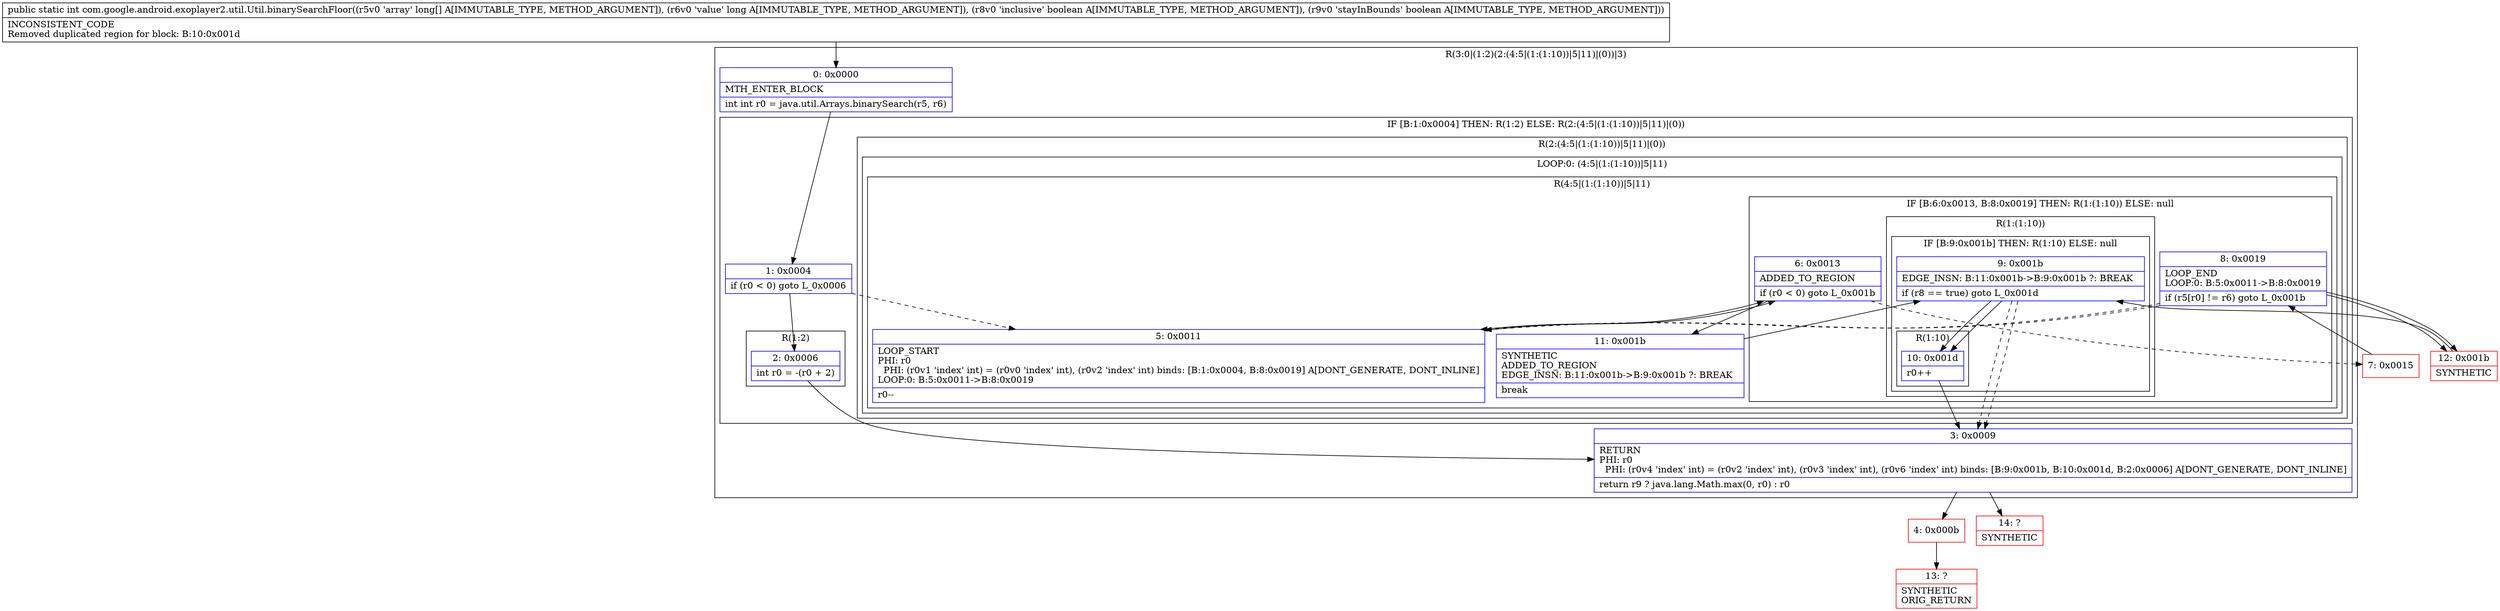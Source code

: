 digraph "CFG forcom.google.android.exoplayer2.util.Util.binarySearchFloor([JJZZ)I" {
subgraph cluster_Region_1522502968 {
label = "R(3:0|(1:2)(2:(4:5|(1:(1:10))|5|11)|(0))|3)";
node [shape=record,color=blue];
Node_0 [shape=record,label="{0\:\ 0x0000|MTH_ENTER_BLOCK\l|int int r0 = java.util.Arrays.binarySearch(r5, r6)\l}"];
subgraph cluster_IfRegion_481902338 {
label = "IF [B:1:0x0004] THEN: R(1:2) ELSE: R(2:(4:5|(1:(1:10))|5|11)|(0))";
node [shape=record,color=blue];
Node_1 [shape=record,label="{1\:\ 0x0004|if (r0 \< 0) goto L_0x0006\l}"];
subgraph cluster_Region_977904446 {
label = "R(1:2)";
node [shape=record,color=blue];
Node_2 [shape=record,label="{2\:\ 0x0006|int r0 = \-(r0 + 2)\l}"];
}
subgraph cluster_Region_798522980 {
label = "R(2:(4:5|(1:(1:10))|5|11)|(0))";
node [shape=record,color=blue];
subgraph cluster_LoopRegion_51180396 {
label = "LOOP:0: (4:5|(1:(1:10))|5|11)";
node [shape=record,color=blue];
Node_8 [shape=record,label="{8\:\ 0x0019|LOOP_END\lLOOP:0: B:5:0x0011\-\>B:8:0x0019\l|if (r5[r0] != r6) goto L_0x001b\l}"];
subgraph cluster_Region_730236316 {
label = "R(4:5|(1:(1:10))|5|11)";
node [shape=record,color=blue];
Node_5 [shape=record,label="{5\:\ 0x0011|LOOP_START\lPHI: r0 \l  PHI: (r0v1 'index' int) = (r0v0 'index' int), (r0v2 'index' int) binds: [B:1:0x0004, B:8:0x0019] A[DONT_GENERATE, DONT_INLINE]\lLOOP:0: B:5:0x0011\-\>B:8:0x0019\l|r0\-\-\l}"];
subgraph cluster_IfRegion_1740135207 {
label = "IF [B:6:0x0013, B:8:0x0019] THEN: R(1:(1:10)) ELSE: null";
node [shape=record,color=blue];
Node_6 [shape=record,label="{6\:\ 0x0013|ADDED_TO_REGION\l|if (r0 \< 0) goto L_0x001b\l}"];
Node_8 [shape=record,label="{8\:\ 0x0019|LOOP_END\lLOOP:0: B:5:0x0011\-\>B:8:0x0019\l|if (r5[r0] != r6) goto L_0x001b\l}"];
subgraph cluster_Region_37171583 {
label = "R(1:(1:10))";
node [shape=record,color=blue];
subgraph cluster_IfRegion_1389278118 {
label = "IF [B:9:0x001b] THEN: R(1:10) ELSE: null";
node [shape=record,color=blue];
Node_9 [shape=record,label="{9\:\ 0x001b|EDGE_INSN: B:11:0x001b\-\>B:9:0x001b ?: BREAK  \l|if (r8 == true) goto L_0x001d\l}"];
subgraph cluster_Region_1461086418 {
label = "R(1:10)";
node [shape=record,color=blue];
Node_10 [shape=record,label="{10\:\ 0x001d|r0++\l}"];
}
}
}
}
Node_5 [shape=record,label="{5\:\ 0x0011|LOOP_START\lPHI: r0 \l  PHI: (r0v1 'index' int) = (r0v0 'index' int), (r0v2 'index' int) binds: [B:1:0x0004, B:8:0x0019] A[DONT_GENERATE, DONT_INLINE]\lLOOP:0: B:5:0x0011\-\>B:8:0x0019\l|r0\-\-\l}"];
Node_11 [shape=record,label="{11\:\ 0x001b|SYNTHETIC\lADDED_TO_REGION\lEDGE_INSN: B:11:0x001b\-\>B:9:0x001b ?: BREAK  \l|break\l}"];
}
}
subgraph cluster_IfRegion_1206789695 {
label = "IF [B:9:0x001b] THEN: R(0) ELSE: null";
node [shape=record,color=blue];
Node_9 [shape=record,label="{9\:\ 0x001b|EDGE_INSN: B:11:0x001b\-\>B:9:0x001b ?: BREAK  \l|if (r8 == true) goto L_0x001d\l}"];
subgraph cluster_Region_728304632 {
label = "R(0)";
node [shape=record,color=blue];
}
}
}
}
Node_3 [shape=record,label="{3\:\ 0x0009|RETURN\lPHI: r0 \l  PHI: (r0v4 'index' int) = (r0v2 'index' int), (r0v3 'index' int), (r0v6 'index' int) binds: [B:9:0x001b, B:10:0x001d, B:2:0x0006] A[DONT_GENERATE, DONT_INLINE]\l|return r9 ? java.lang.Math.max(0, r0) : r0\l}"];
}
Node_4 [shape=record,color=red,label="{4\:\ 0x000b}"];
Node_7 [shape=record,color=red,label="{7\:\ 0x0015}"];
Node_12 [shape=record,color=red,label="{12\:\ 0x001b|SYNTHETIC\l}"];
Node_13 [shape=record,color=red,label="{13\:\ ?|SYNTHETIC\lORIG_RETURN\l}"];
Node_14 [shape=record,color=red,label="{14\:\ ?|SYNTHETIC\l}"];
MethodNode[shape=record,label="{public static int com.google.android.exoplayer2.util.Util.binarySearchFloor((r5v0 'array' long[] A[IMMUTABLE_TYPE, METHOD_ARGUMENT]), (r6v0 'value' long A[IMMUTABLE_TYPE, METHOD_ARGUMENT]), (r8v0 'inclusive' boolean A[IMMUTABLE_TYPE, METHOD_ARGUMENT]), (r9v0 'stayInBounds' boolean A[IMMUTABLE_TYPE, METHOD_ARGUMENT]))  | INCONSISTENT_CODE\lRemoved duplicated region for block: B:10:0x001d \l}"];
MethodNode -> Node_0;
Node_0 -> Node_1;
Node_1 -> Node_2;
Node_1 -> Node_5[style=dashed];
Node_2 -> Node_3;
Node_8 -> Node_5[style=dashed];
Node_8 -> Node_12;
Node_5 -> Node_6;
Node_6 -> Node_7[style=dashed];
Node_6 -> Node_11;
Node_8 -> Node_5[style=dashed];
Node_8 -> Node_12;
Node_9 -> Node_3[style=dashed];
Node_9 -> Node_10;
Node_10 -> Node_3;
Node_5 -> Node_6;
Node_11 -> Node_9;
Node_9 -> Node_3[style=dashed];
Node_9 -> Node_10;
Node_3 -> Node_4;
Node_3 -> Node_14;
Node_4 -> Node_13;
Node_7 -> Node_8;
Node_12 -> Node_9;
}

